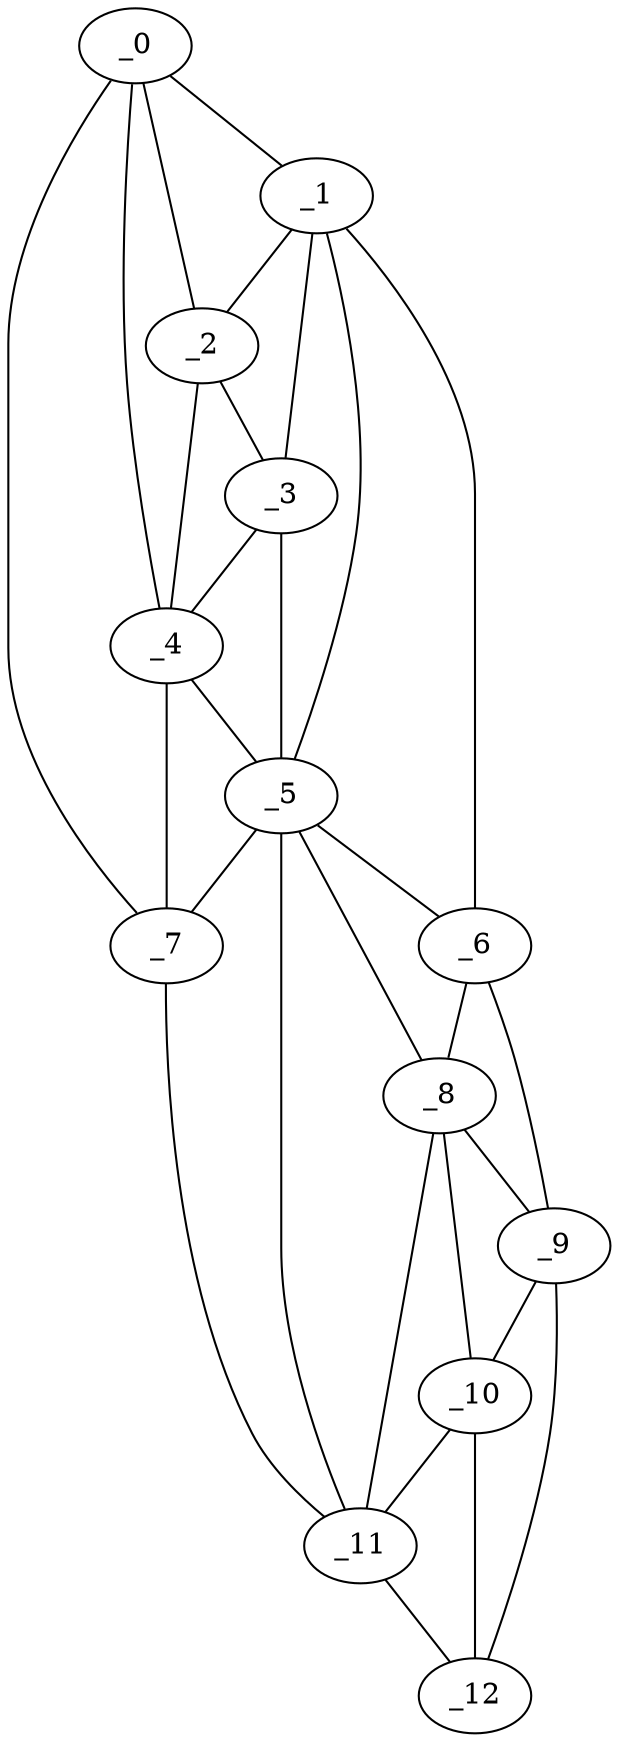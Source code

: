 graph "obj27__60.gxl" {
	_0	 [x=7,
		y=43];
	_1	 [x=24,
		y=72];
	_0 -- _1	 [valence=1];
	_2	 [x=28,
		y=50];
	_0 -- _2	 [valence=2];
	_4	 [x=50,
		y=46];
	_0 -- _4	 [valence=1];
	_7	 [x=85,
		y=41];
	_0 -- _7	 [valence=1];
	_1 -- _2	 [valence=2];
	_3	 [x=45,
		y=57];
	_1 -- _3	 [valence=2];
	_5	 [x=79,
		y=76];
	_1 -- _5	 [valence=2];
	_6	 [x=83,
		y=92];
	_1 -- _6	 [valence=1];
	_2 -- _3	 [valence=2];
	_2 -- _4	 [valence=2];
	_3 -- _4	 [valence=2];
	_3 -- _5	 [valence=2];
	_4 -- _5	 [valence=2];
	_4 -- _7	 [valence=2];
	_5 -- _6	 [valence=1];
	_5 -- _7	 [valence=2];
	_8	 [x=92,
		y=90];
	_5 -- _8	 [valence=2];
	_11	 [x=118,
		y=66];
	_5 -- _11	 [valence=2];
	_6 -- _8	 [valence=2];
	_9	 [x=101,
		y=91];
	_6 -- _9	 [valence=1];
	_7 -- _11	 [valence=1];
	_8 -- _9	 [valence=2];
	_10	 [x=113,
		y=85];
	_8 -- _10	 [valence=1];
	_8 -- _11	 [valence=2];
	_9 -- _10	 [valence=2];
	_12	 [x=126,
		y=80];
	_9 -- _12	 [valence=1];
	_10 -- _11	 [valence=2];
	_10 -- _12	 [valence=1];
	_11 -- _12	 [valence=1];
}

